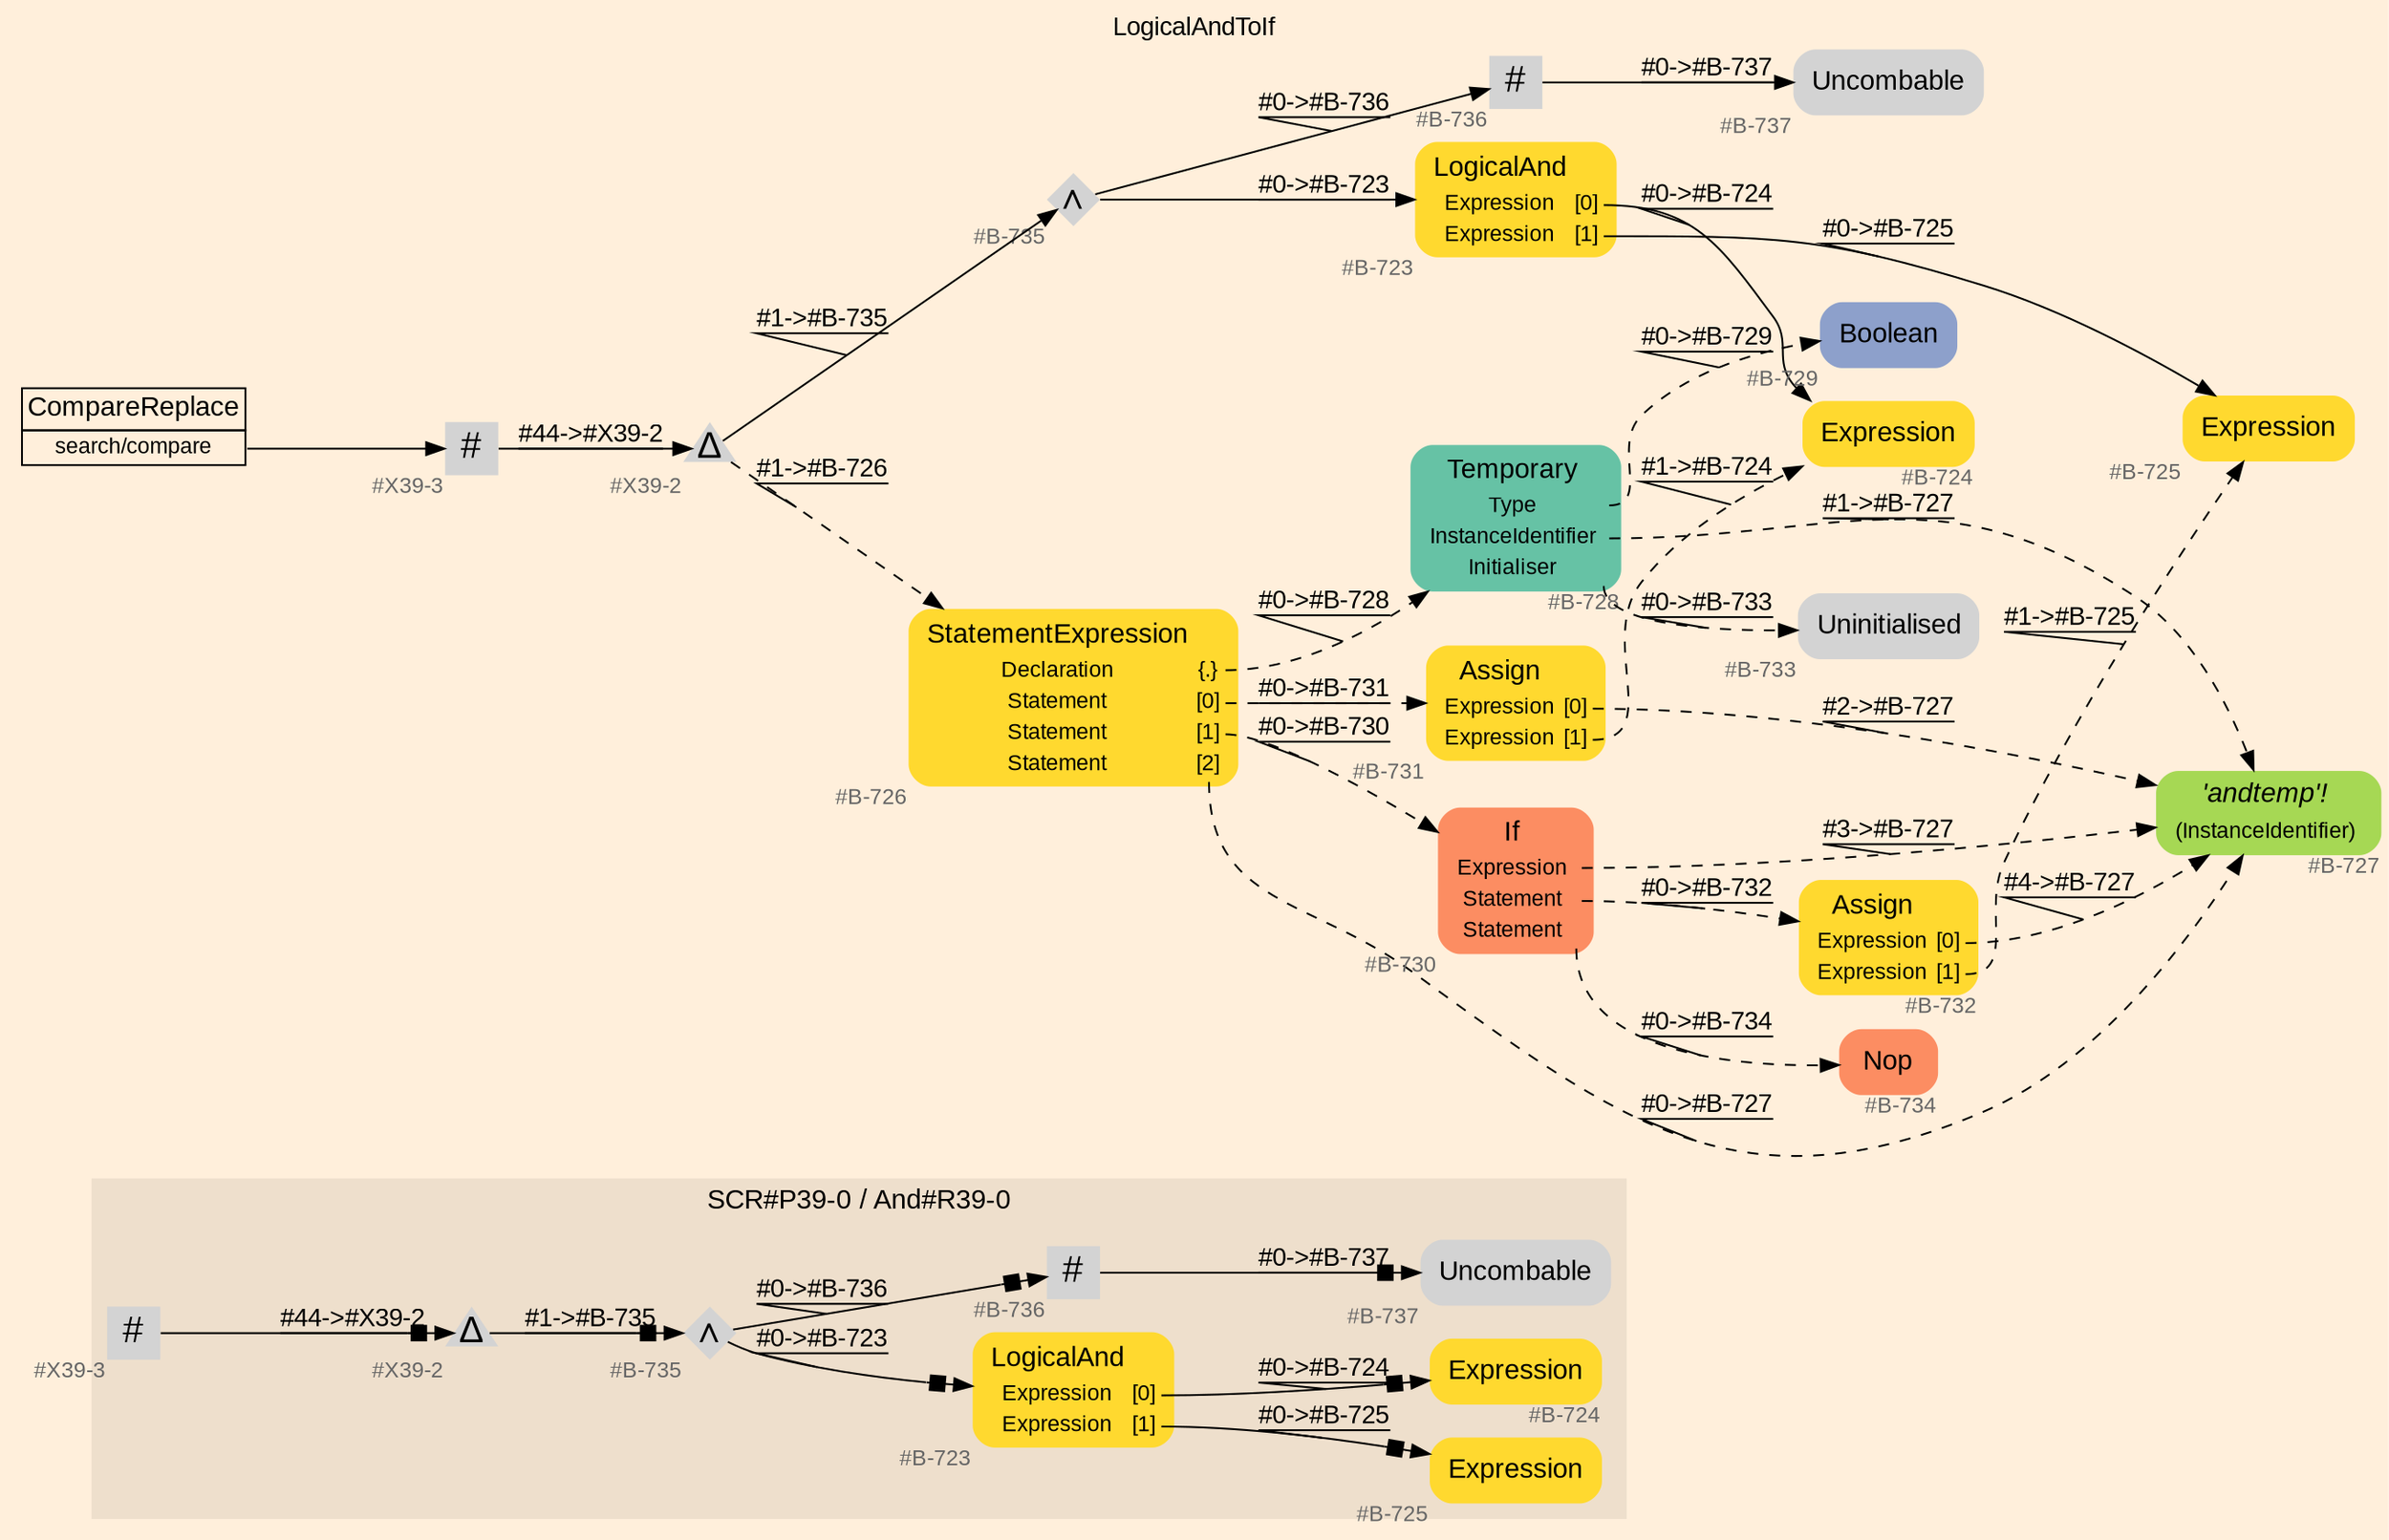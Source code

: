 digraph "LogicalAndToIf" {
label = "LogicalAndToIf"
labelloc = t
graph [
    rankdir = "LR"
    ranksep = 0.3
    bgcolor = antiquewhite1
    color = black
    fontcolor = black
    fontname = "Arial"
];
node [
    fontname = "Arial"
];
edge [
    fontname = "Arial"
];

// -------------------- figure And#R39-0 --------------------
// -------- region And#R39-0 ----------
subgraph "clusterAnd#R39-0" {
    label = "SCR#P39-0 / And#R39-0"
    style = "filled"
    color = antiquewhite2
    fontsize = "15"
    // -------- block And#R39-0/#B-723 ----------
    "And#R39-0/#B-723" [
        fillcolor = "/set28/6"
        xlabel = "#B-723"
        fontsize = "12"
        fontcolor = grey40
        shape = "plaintext"
        label = <<TABLE BORDER="0" CELLBORDER="0" CELLSPACING="0">
         <TR><TD><FONT COLOR="black" POINT-SIZE="15">LogicalAnd</FONT></TD></TR>
         <TR><TD><FONT COLOR="black" POINT-SIZE="12">Expression</FONT></TD><TD PORT="port0"><FONT COLOR="black" POINT-SIZE="12">[0]</FONT></TD></TR>
         <TR><TD><FONT COLOR="black" POINT-SIZE="12">Expression</FONT></TD><TD PORT="port1"><FONT COLOR="black" POINT-SIZE="12">[1]</FONT></TD></TR>
        </TABLE>>
        style = "rounded,filled"
    ];
    
    // -------- block And#R39-0/#B-724 ----------
    "And#R39-0/#B-724" [
        fillcolor = "/set28/6"
        xlabel = "#B-724"
        fontsize = "12"
        fontcolor = grey40
        shape = "plaintext"
        label = <<TABLE BORDER="0" CELLBORDER="0" CELLSPACING="0">
         <TR><TD><FONT COLOR="black" POINT-SIZE="15">Expression</FONT></TD></TR>
        </TABLE>>
        style = "rounded,filled"
    ];
    
    // -------- block And#R39-0/#B-725 ----------
    "And#R39-0/#B-725" [
        fillcolor = "/set28/6"
        xlabel = "#B-725"
        fontsize = "12"
        fontcolor = grey40
        shape = "plaintext"
        label = <<TABLE BORDER="0" CELLBORDER="0" CELLSPACING="0">
         <TR><TD><FONT COLOR="black" POINT-SIZE="15">Expression</FONT></TD></TR>
        </TABLE>>
        style = "rounded,filled"
    ];
    
    // -------- block And#R39-0/#B-735 ----------
    "And#R39-0/#B-735" [
        xlabel = "#B-735"
        fontsize = "12"
        fontcolor = grey40
        shape = "diamond"
        label = <<FONT COLOR="black" POINT-SIZE="20">∧</FONT>>
        style = "filled"
        penwidth = 0.0
        fixedsize = true
        width = 0.4
        height = 0.4
    ];
    
    // -------- block And#R39-0/#B-736 ----------
    "And#R39-0/#B-736" [
        xlabel = "#B-736"
        fontsize = "12"
        fontcolor = grey40
        shape = "square"
        label = <<FONT COLOR="black" POINT-SIZE="20">#</FONT>>
        style = "filled"
        penwidth = 0.0
        fixedsize = true
        width = 0.4
        height = 0.4
    ];
    
    // -------- block And#R39-0/#B-737 ----------
    "And#R39-0/#B-737" [
        xlabel = "#B-737"
        fontsize = "12"
        fontcolor = grey40
        shape = "plaintext"
        label = <<TABLE BORDER="0" CELLBORDER="0" CELLSPACING="0">
         <TR><TD><FONT COLOR="black" POINT-SIZE="15">Uncombable</FONT></TD></TR>
        </TABLE>>
        style = "rounded,filled"
    ];
    
    // -------- block And#R39-0/#X39-2 ----------
    "And#R39-0/#X39-2" [
        xlabel = "#X39-2"
        fontsize = "12"
        fontcolor = grey40
        shape = "triangle"
        label = <<FONT COLOR="black" POINT-SIZE="20">Δ</FONT>>
        style = "filled"
        penwidth = 0.0
        fixedsize = true
        width = 0.4
        height = 0.4
    ];
    
    // -------- block And#R39-0/#X39-3 ----------
    "And#R39-0/#X39-3" [
        xlabel = "#X39-3"
        fontsize = "12"
        fontcolor = grey40
        shape = "square"
        label = <<FONT COLOR="black" POINT-SIZE="20">#</FONT>>
        style = "filled"
        penwidth = 0.0
        fixedsize = true
        width = 0.4
        height = 0.4
    ];
    
}

"And#R39-0/#B-723":port0 -> "And#R39-0/#B-724" [
    arrowhead="normalnonebox"
    label = "#0-&gt;#B-724"
    decorate = true
    color = black
    fontcolor = black
];

"And#R39-0/#B-723":port1 -> "And#R39-0/#B-725" [
    arrowhead="normalnonebox"
    label = "#0-&gt;#B-725"
    decorate = true
    color = black
    fontcolor = black
];

"And#R39-0/#B-735" -> "And#R39-0/#B-723" [
    arrowhead="normalnonebox"
    label = "#0-&gt;#B-723"
    decorate = true
    color = black
    fontcolor = black
];

"And#R39-0/#B-735" -> "And#R39-0/#B-736" [
    arrowhead="normalnonebox"
    label = "#0-&gt;#B-736"
    decorate = true
    color = black
    fontcolor = black
];

"And#R39-0/#B-736" -> "And#R39-0/#B-737" [
    arrowhead="normalnonebox"
    label = "#0-&gt;#B-737"
    decorate = true
    color = black
    fontcolor = black
];

"And#R39-0/#X39-2" -> "And#R39-0/#B-735" [
    arrowhead="normalnonebox"
    label = "#1-&gt;#B-735"
    decorate = true
    color = black
    fontcolor = black
];

"And#R39-0/#X39-3" -> "And#R39-0/#X39-2" [
    arrowhead="normalnonebox"
    label = "#44-&gt;#X39-2"
    decorate = true
    color = black
    fontcolor = black
];


// -------------------- transformation figure --------------------
// -------- block CR#X39-4 ----------
"CR#X39-4" [
    fillcolor = antiquewhite1
    fontsize = "12"
    fontcolor = grey40
    shape = "plaintext"
    label = <<TABLE BORDER="0" CELLBORDER="1" CELLSPACING="0">
     <TR><TD><FONT COLOR="black" POINT-SIZE="15">CompareReplace</FONT></TD></TR>
     <TR><TD PORT="port0"><FONT COLOR="black" POINT-SIZE="12">search/compare</FONT></TD></TR>
    </TABLE>>
    style = "filled"
    color = black
];

// -------- block #X39-3 ----------
"#X39-3" [
    xlabel = "#X39-3"
    fontsize = "12"
    fontcolor = grey40
    shape = "square"
    label = <<FONT COLOR="black" POINT-SIZE="20">#</FONT>>
    style = "filled"
    penwidth = 0.0
    fixedsize = true
    width = 0.4
    height = 0.4
];

// -------- block #X39-2 ----------
"#X39-2" [
    xlabel = "#X39-2"
    fontsize = "12"
    fontcolor = grey40
    shape = "triangle"
    label = <<FONT COLOR="black" POINT-SIZE="20">Δ</FONT>>
    style = "filled"
    penwidth = 0.0
    fixedsize = true
    width = 0.4
    height = 0.4
];

// -------- block #B-735 ----------
"#B-735" [
    xlabel = "#B-735"
    fontsize = "12"
    fontcolor = grey40
    shape = "diamond"
    label = <<FONT COLOR="black" POINT-SIZE="20">∧</FONT>>
    style = "filled"
    penwidth = 0.0
    fixedsize = true
    width = 0.4
    height = 0.4
];

// -------- block #B-723 ----------
"#B-723" [
    fillcolor = "/set28/6"
    xlabel = "#B-723"
    fontsize = "12"
    fontcolor = grey40
    shape = "plaintext"
    label = <<TABLE BORDER="0" CELLBORDER="0" CELLSPACING="0">
     <TR><TD><FONT COLOR="black" POINT-SIZE="15">LogicalAnd</FONT></TD></TR>
     <TR><TD><FONT COLOR="black" POINT-SIZE="12">Expression</FONT></TD><TD PORT="port0"><FONT COLOR="black" POINT-SIZE="12">[0]</FONT></TD></TR>
     <TR><TD><FONT COLOR="black" POINT-SIZE="12">Expression</FONT></TD><TD PORT="port1"><FONT COLOR="black" POINT-SIZE="12">[1]</FONT></TD></TR>
    </TABLE>>
    style = "rounded,filled"
];

// -------- block #B-724 ----------
"#B-724" [
    fillcolor = "/set28/6"
    xlabel = "#B-724"
    fontsize = "12"
    fontcolor = grey40
    shape = "plaintext"
    label = <<TABLE BORDER="0" CELLBORDER="0" CELLSPACING="0">
     <TR><TD><FONT COLOR="black" POINT-SIZE="15">Expression</FONT></TD></TR>
    </TABLE>>
    style = "rounded,filled"
];

// -------- block #B-725 ----------
"#B-725" [
    fillcolor = "/set28/6"
    xlabel = "#B-725"
    fontsize = "12"
    fontcolor = grey40
    shape = "plaintext"
    label = <<TABLE BORDER="0" CELLBORDER="0" CELLSPACING="0">
     <TR><TD><FONT COLOR="black" POINT-SIZE="15">Expression</FONT></TD></TR>
    </TABLE>>
    style = "rounded,filled"
];

// -------- block #B-736 ----------
"#B-736" [
    xlabel = "#B-736"
    fontsize = "12"
    fontcolor = grey40
    shape = "square"
    label = <<FONT COLOR="black" POINT-SIZE="20">#</FONT>>
    style = "filled"
    penwidth = 0.0
    fixedsize = true
    width = 0.4
    height = 0.4
];

// -------- block #B-737 ----------
"#B-737" [
    xlabel = "#B-737"
    fontsize = "12"
    fontcolor = grey40
    shape = "plaintext"
    label = <<TABLE BORDER="0" CELLBORDER="0" CELLSPACING="0">
     <TR><TD><FONT COLOR="black" POINT-SIZE="15">Uncombable</FONT></TD></TR>
    </TABLE>>
    style = "rounded,filled"
];

// -------- block #B-726 ----------
"#B-726" [
    fillcolor = "/set28/6"
    xlabel = "#B-726"
    fontsize = "12"
    fontcolor = grey40
    shape = "plaintext"
    label = <<TABLE BORDER="0" CELLBORDER="0" CELLSPACING="0">
     <TR><TD><FONT COLOR="black" POINT-SIZE="15">StatementExpression</FONT></TD></TR>
     <TR><TD><FONT COLOR="black" POINT-SIZE="12">Declaration</FONT></TD><TD PORT="port0"><FONT COLOR="black" POINT-SIZE="12">{.}</FONT></TD></TR>
     <TR><TD><FONT COLOR="black" POINT-SIZE="12">Statement</FONT></TD><TD PORT="port1"><FONT COLOR="black" POINT-SIZE="12">[0]</FONT></TD></TR>
     <TR><TD><FONT COLOR="black" POINT-SIZE="12">Statement</FONT></TD><TD PORT="port2"><FONT COLOR="black" POINT-SIZE="12">[1]</FONT></TD></TR>
     <TR><TD><FONT COLOR="black" POINT-SIZE="12">Statement</FONT></TD><TD PORT="port3"><FONT COLOR="black" POINT-SIZE="12">[2]</FONT></TD></TR>
    </TABLE>>
    style = "rounded,filled"
];

// -------- block #B-728 ----------
"#B-728" [
    fillcolor = "/set28/1"
    xlabel = "#B-728"
    fontsize = "12"
    fontcolor = grey40
    shape = "plaintext"
    label = <<TABLE BORDER="0" CELLBORDER="0" CELLSPACING="0">
     <TR><TD><FONT COLOR="black" POINT-SIZE="15">Temporary</FONT></TD></TR>
     <TR><TD><FONT COLOR="black" POINT-SIZE="12">Type</FONT></TD><TD PORT="port0"></TD></TR>
     <TR><TD><FONT COLOR="black" POINT-SIZE="12">InstanceIdentifier</FONT></TD><TD PORT="port1"></TD></TR>
     <TR><TD><FONT COLOR="black" POINT-SIZE="12">Initialiser</FONT></TD><TD PORT="port2"></TD></TR>
    </TABLE>>
    style = "rounded,filled"
];

// -------- block #B-729 ----------
"#B-729" [
    fillcolor = "/set28/3"
    xlabel = "#B-729"
    fontsize = "12"
    fontcolor = grey40
    shape = "plaintext"
    label = <<TABLE BORDER="0" CELLBORDER="0" CELLSPACING="0">
     <TR><TD><FONT COLOR="black" POINT-SIZE="15">Boolean</FONT></TD></TR>
    </TABLE>>
    style = "rounded,filled"
];

// -------- block #B-727 ----------
"#B-727" [
    fillcolor = "/set28/5"
    xlabel = "#B-727"
    fontsize = "12"
    fontcolor = grey40
    shape = "plaintext"
    label = <<TABLE BORDER="0" CELLBORDER="0" CELLSPACING="0">
     <TR><TD><FONT COLOR="black" POINT-SIZE="15"><I>'andtemp'!</I></FONT></TD></TR>
     <TR><TD><FONT COLOR="black" POINT-SIZE="12">(InstanceIdentifier)</FONT></TD><TD PORT="port0"></TD></TR>
    </TABLE>>
    style = "rounded,filled"
];

// -------- block #B-733 ----------
"#B-733" [
    xlabel = "#B-733"
    fontsize = "12"
    fontcolor = grey40
    shape = "plaintext"
    label = <<TABLE BORDER="0" CELLBORDER="0" CELLSPACING="0">
     <TR><TD><FONT COLOR="black" POINT-SIZE="15">Uninitialised</FONT></TD></TR>
    </TABLE>>
    style = "rounded,filled"
];

// -------- block #B-731 ----------
"#B-731" [
    fillcolor = "/set28/6"
    xlabel = "#B-731"
    fontsize = "12"
    fontcolor = grey40
    shape = "plaintext"
    label = <<TABLE BORDER="0" CELLBORDER="0" CELLSPACING="0">
     <TR><TD><FONT COLOR="black" POINT-SIZE="15">Assign</FONT></TD></TR>
     <TR><TD><FONT COLOR="black" POINT-SIZE="12">Expression</FONT></TD><TD PORT="port0"><FONT COLOR="black" POINT-SIZE="12">[0]</FONT></TD></TR>
     <TR><TD><FONT COLOR="black" POINT-SIZE="12">Expression</FONT></TD><TD PORT="port1"><FONT COLOR="black" POINT-SIZE="12">[1]</FONT></TD></TR>
    </TABLE>>
    style = "rounded,filled"
];

// -------- block #B-730 ----------
"#B-730" [
    fillcolor = "/set28/2"
    xlabel = "#B-730"
    fontsize = "12"
    fontcolor = grey40
    shape = "plaintext"
    label = <<TABLE BORDER="0" CELLBORDER="0" CELLSPACING="0">
     <TR><TD><FONT COLOR="black" POINT-SIZE="15">If</FONT></TD></TR>
     <TR><TD><FONT COLOR="black" POINT-SIZE="12">Expression</FONT></TD><TD PORT="port0"></TD></TR>
     <TR><TD><FONT COLOR="black" POINT-SIZE="12">Statement</FONT></TD><TD PORT="port1"></TD></TR>
     <TR><TD><FONT COLOR="black" POINT-SIZE="12">Statement</FONT></TD><TD PORT="port2"></TD></TR>
    </TABLE>>
    style = "rounded,filled"
];

// -------- block #B-732 ----------
"#B-732" [
    fillcolor = "/set28/6"
    xlabel = "#B-732"
    fontsize = "12"
    fontcolor = grey40
    shape = "plaintext"
    label = <<TABLE BORDER="0" CELLBORDER="0" CELLSPACING="0">
     <TR><TD><FONT COLOR="black" POINT-SIZE="15">Assign</FONT></TD></TR>
     <TR><TD><FONT COLOR="black" POINT-SIZE="12">Expression</FONT></TD><TD PORT="port0"><FONT COLOR="black" POINT-SIZE="12">[0]</FONT></TD></TR>
     <TR><TD><FONT COLOR="black" POINT-SIZE="12">Expression</FONT></TD><TD PORT="port1"><FONT COLOR="black" POINT-SIZE="12">[1]</FONT></TD></TR>
    </TABLE>>
    style = "rounded,filled"
];

// -------- block #B-734 ----------
"#B-734" [
    fillcolor = "/set28/2"
    xlabel = "#B-734"
    fontsize = "12"
    fontcolor = grey40
    shape = "plaintext"
    label = <<TABLE BORDER="0" CELLBORDER="0" CELLSPACING="0">
     <TR><TD><FONT COLOR="black" POINT-SIZE="15">Nop</FONT></TD></TR>
    </TABLE>>
    style = "rounded,filled"
];

"CR#X39-4":port0 -> "#X39-3" [
    label = ""
    decorate = true
    color = black
    fontcolor = black
];

"#X39-3" -> "#X39-2" [
    label = "#44-&gt;#X39-2"
    decorate = true
    color = black
    fontcolor = black
];

"#X39-2" -> "#B-735" [
    label = "#1-&gt;#B-735"
    decorate = true
    color = black
    fontcolor = black
];

"#X39-2" -> "#B-726" [
    style="dashed"
    label = "#1-&gt;#B-726"
    decorate = true
    color = black
    fontcolor = black
];

"#B-735" -> "#B-723" [
    label = "#0-&gt;#B-723"
    decorate = true
    color = black
    fontcolor = black
];

"#B-735" -> "#B-736" [
    label = "#0-&gt;#B-736"
    decorate = true
    color = black
    fontcolor = black
];

"#B-723":port0 -> "#B-724" [
    label = "#0-&gt;#B-724"
    decorate = true
    color = black
    fontcolor = black
];

"#B-723":port1 -> "#B-725" [
    label = "#0-&gt;#B-725"
    decorate = true
    color = black
    fontcolor = black
];

"#B-736" -> "#B-737" [
    label = "#0-&gt;#B-737"
    decorate = true
    color = black
    fontcolor = black
];

"#B-726":port0 -> "#B-728" [
    style="dashed"
    label = "#0-&gt;#B-728"
    decorate = true
    color = black
    fontcolor = black
];

"#B-726":port1 -> "#B-731" [
    style="dashed"
    label = "#0-&gt;#B-731"
    decorate = true
    color = black
    fontcolor = black
];

"#B-726":port2 -> "#B-730" [
    style="dashed"
    label = "#0-&gt;#B-730"
    decorate = true
    color = black
    fontcolor = black
];

"#B-726":port3 -> "#B-727" [
    style="dashed"
    label = "#0-&gt;#B-727"
    decorate = true
    color = black
    fontcolor = black
];

"#B-728":port0 -> "#B-729" [
    style="dashed"
    label = "#0-&gt;#B-729"
    decorate = true
    color = black
    fontcolor = black
];

"#B-728":port1 -> "#B-727" [
    style="dashed"
    label = "#1-&gt;#B-727"
    decorate = true
    color = black
    fontcolor = black
];

"#B-728":port2 -> "#B-733" [
    style="dashed"
    label = "#0-&gt;#B-733"
    decorate = true
    color = black
    fontcolor = black
];

"#B-731":port0 -> "#B-727" [
    style="dashed"
    label = "#2-&gt;#B-727"
    decorate = true
    color = black
    fontcolor = black
];

"#B-731":port1 -> "#B-724" [
    style="dashed"
    label = "#1-&gt;#B-724"
    decorate = true
    color = black
    fontcolor = black
];

"#B-730":port0 -> "#B-727" [
    style="dashed"
    label = "#3-&gt;#B-727"
    decorate = true
    color = black
    fontcolor = black
];

"#B-730":port1 -> "#B-732" [
    style="dashed"
    label = "#0-&gt;#B-732"
    decorate = true
    color = black
    fontcolor = black
];

"#B-730":port2 -> "#B-734" [
    style="dashed"
    label = "#0-&gt;#B-734"
    decorate = true
    color = black
    fontcolor = black
];

"#B-732":port0 -> "#B-727" [
    style="dashed"
    label = "#4-&gt;#B-727"
    decorate = true
    color = black
    fontcolor = black
];

"#B-732":port1 -> "#B-725" [
    style="dashed"
    label = "#1-&gt;#B-725"
    decorate = true
    color = black
    fontcolor = black
];


}
